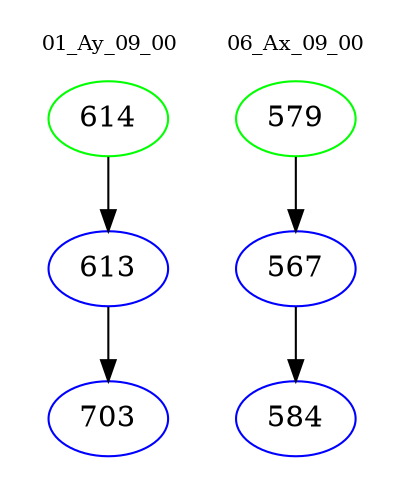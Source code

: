 digraph{
subgraph cluster_0 {
color = white
label = "01_Ay_09_00";
fontsize=10;
T0_614 [label="614", color="green"]
T0_614 -> T0_613 [color="black"]
T0_613 [label="613", color="blue"]
T0_613 -> T0_703 [color="black"]
T0_703 [label="703", color="blue"]
}
subgraph cluster_1 {
color = white
label = "06_Ax_09_00";
fontsize=10;
T1_579 [label="579", color="green"]
T1_579 -> T1_567 [color="black"]
T1_567 [label="567", color="blue"]
T1_567 -> T1_584 [color="black"]
T1_584 [label="584", color="blue"]
}
}
